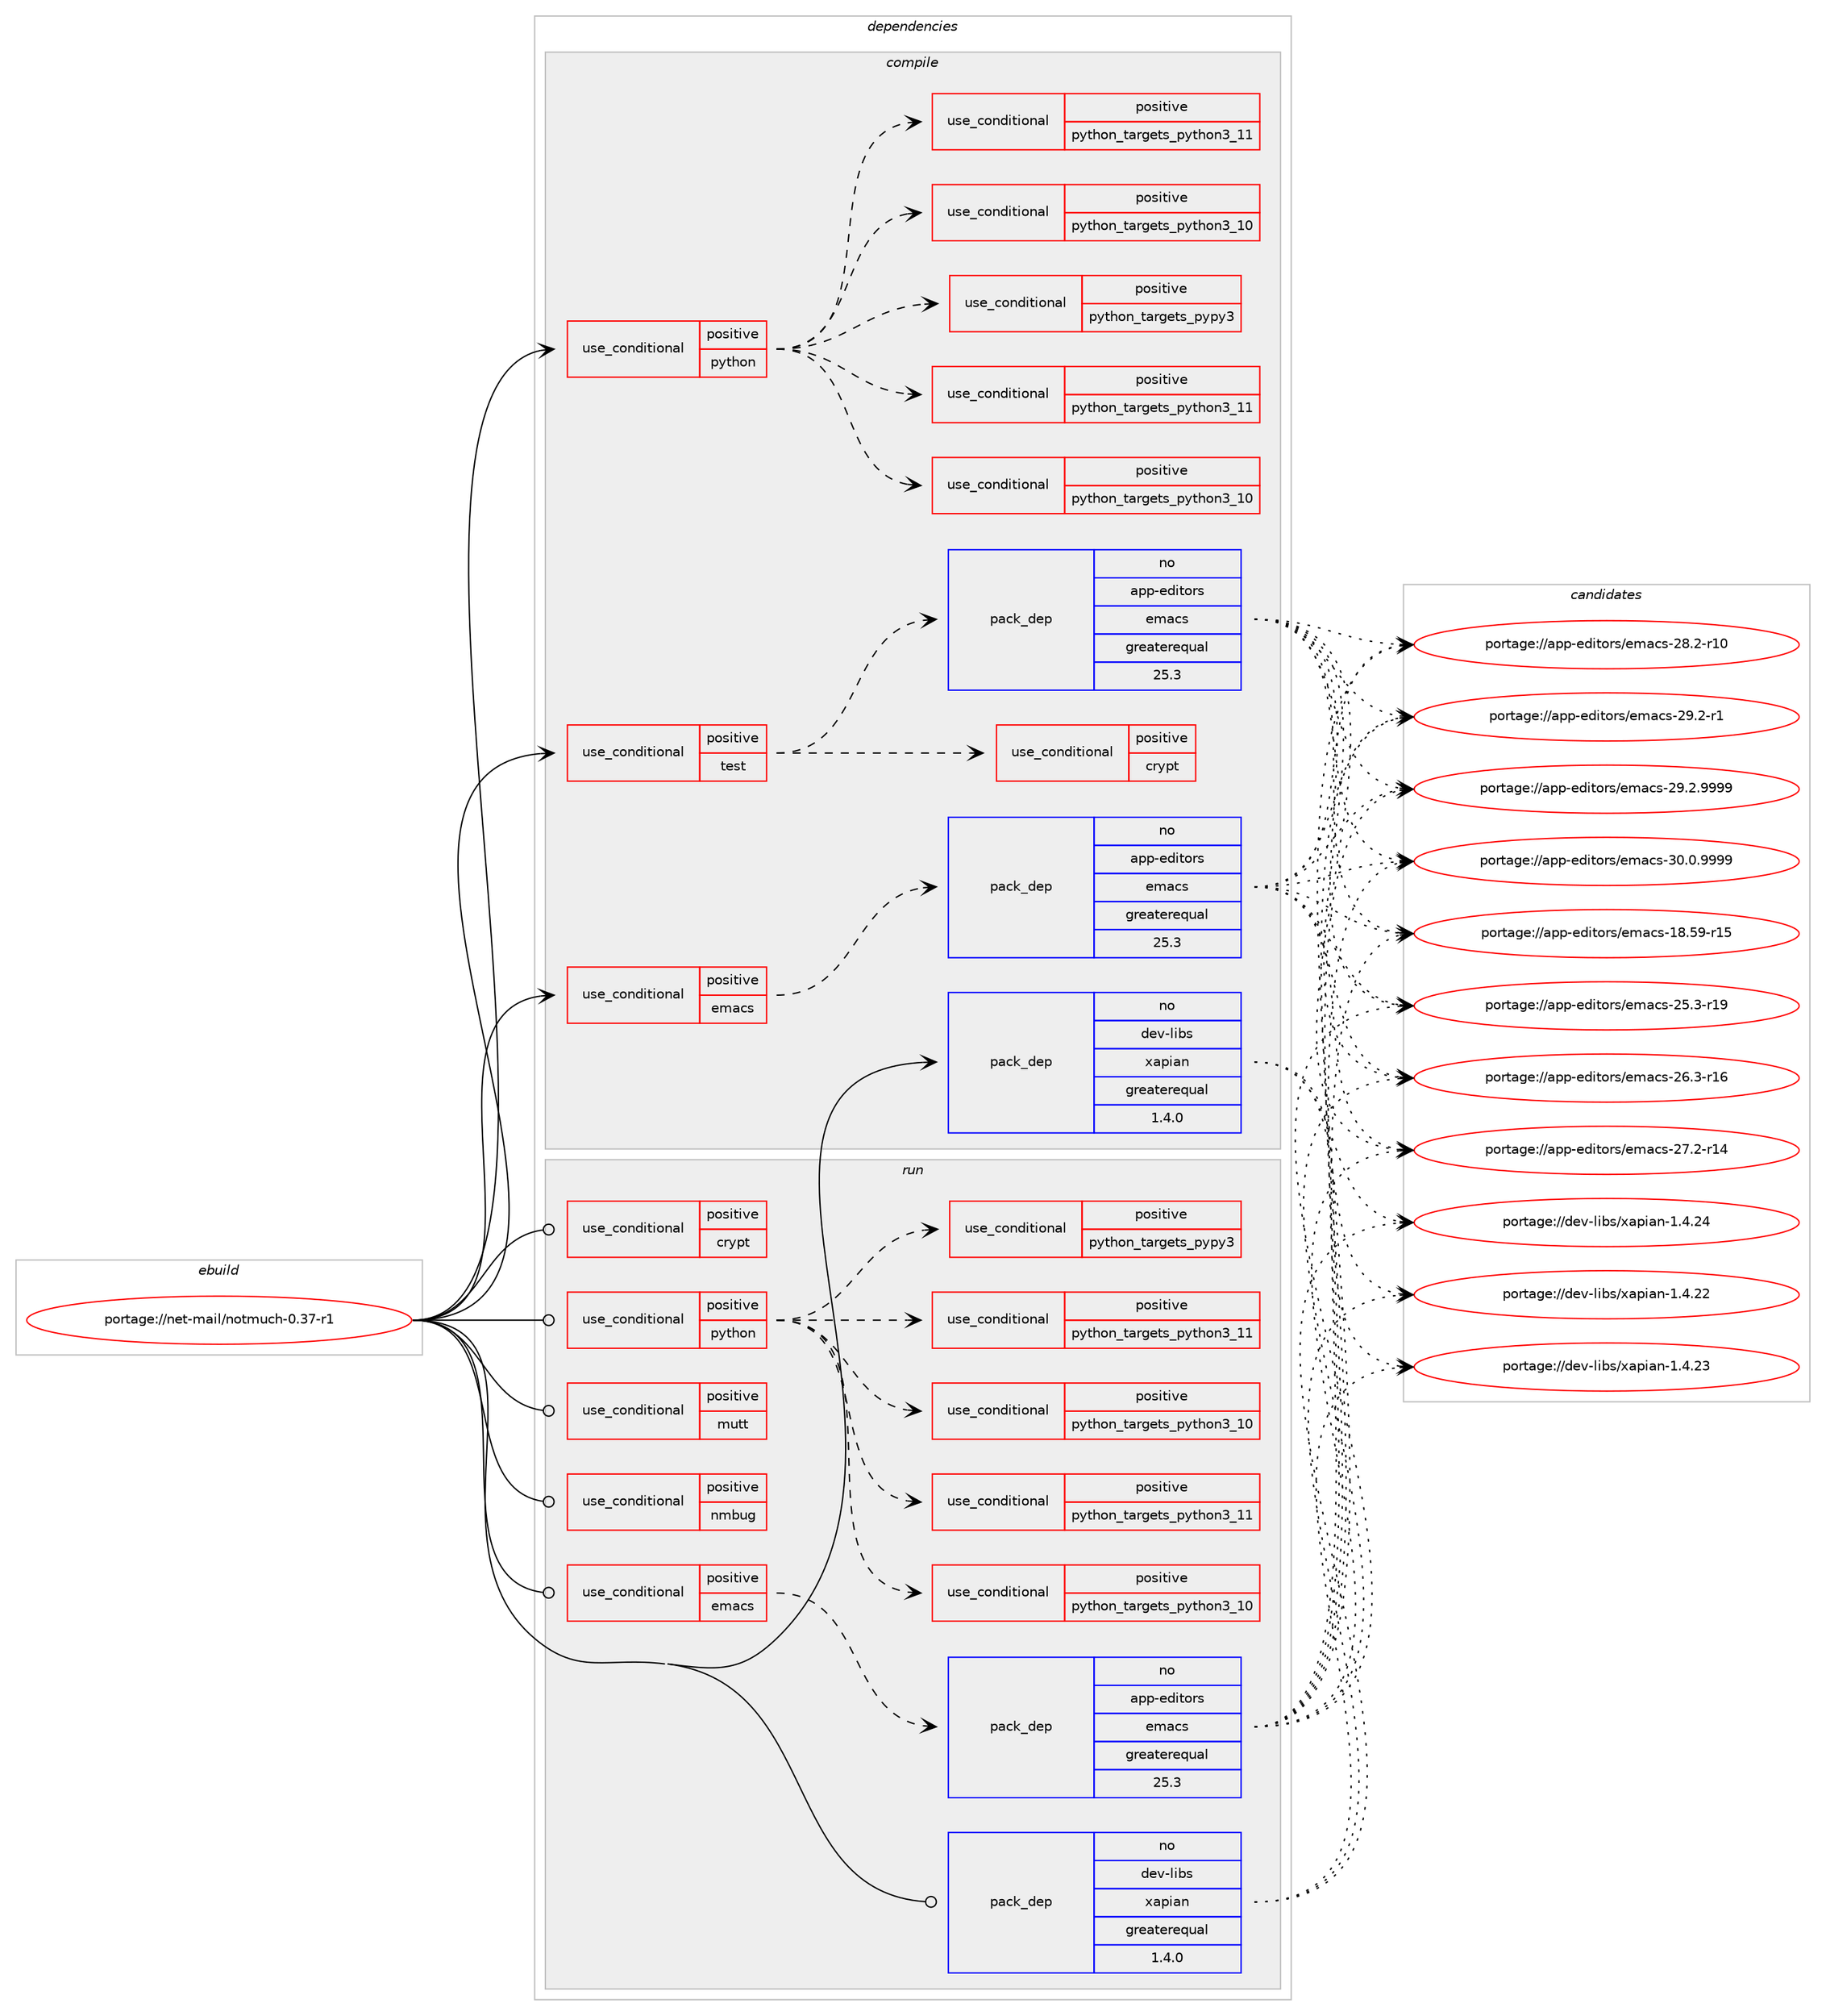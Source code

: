 digraph prolog {

# *************
# Graph options
# *************

newrank=true;
concentrate=true;
compound=true;
graph [rankdir=LR,fontname=Helvetica,fontsize=10,ranksep=1.5];#, ranksep=2.5, nodesep=0.2];
edge  [arrowhead=vee];
node  [fontname=Helvetica,fontsize=10];

# **********
# The ebuild
# **********

subgraph cluster_leftcol {
color=gray;
rank=same;
label=<<i>ebuild</i>>;
id [label="portage://net-mail/notmuch-0.37-r1", color=red, width=4, href="../net-mail/notmuch-0.37-r1.svg"];
}

# ****************
# The dependencies
# ****************

subgraph cluster_midcol {
color=gray;
label=<<i>dependencies</i>>;
subgraph cluster_compile {
fillcolor="#eeeeee";
style=filled;
label=<<i>compile</i>>;
subgraph cond2967 {
dependency4560 [label=<<TABLE BORDER="0" CELLBORDER="1" CELLSPACING="0" CELLPADDING="4"><TR><TD ROWSPAN="3" CELLPADDING="10">use_conditional</TD></TR><TR><TD>positive</TD></TR><TR><TD>emacs</TD></TR></TABLE>>, shape=none, color=red];
subgraph pack1543 {
dependency4561 [label=<<TABLE BORDER="0" CELLBORDER="1" CELLSPACING="0" CELLPADDING="4" WIDTH="220"><TR><TD ROWSPAN="6" CELLPADDING="30">pack_dep</TD></TR><TR><TD WIDTH="110">no</TD></TR><TR><TD>app-editors</TD></TR><TR><TD>emacs</TD></TR><TR><TD>greaterequal</TD></TR><TR><TD>25.3</TD></TR></TABLE>>, shape=none, color=blue];
}
dependency4560:e -> dependency4561:w [weight=20,style="dashed",arrowhead="vee"];
}
id:e -> dependency4560:w [weight=20,style="solid",arrowhead="vee"];
subgraph cond2968 {
dependency4562 [label=<<TABLE BORDER="0" CELLBORDER="1" CELLSPACING="0" CELLPADDING="4"><TR><TD ROWSPAN="3" CELLPADDING="10">use_conditional</TD></TR><TR><TD>positive</TD></TR><TR><TD>python</TD></TR></TABLE>>, shape=none, color=red];
subgraph cond2969 {
dependency4563 [label=<<TABLE BORDER="0" CELLBORDER="1" CELLSPACING="0" CELLPADDING="4"><TR><TD ROWSPAN="3" CELLPADDING="10">use_conditional</TD></TR><TR><TD>positive</TD></TR><TR><TD>python_targets_pypy3</TD></TR></TABLE>>, shape=none, color=red];
# *** BEGIN UNKNOWN DEPENDENCY TYPE (TODO) ***
# dependency4563 -> package_dependency(portage://net-mail/notmuch-0.37-r1,install,no,dev-python,pypy3,none,[,,],any_same_slot,[])
# *** END UNKNOWN DEPENDENCY TYPE (TODO) ***

}
dependency4562:e -> dependency4563:w [weight=20,style="dashed",arrowhead="vee"];
subgraph cond2970 {
dependency4564 [label=<<TABLE BORDER="0" CELLBORDER="1" CELLSPACING="0" CELLPADDING="4"><TR><TD ROWSPAN="3" CELLPADDING="10">use_conditional</TD></TR><TR><TD>positive</TD></TR><TR><TD>python_targets_python3_10</TD></TR></TABLE>>, shape=none, color=red];
# *** BEGIN UNKNOWN DEPENDENCY TYPE (TODO) ***
# dependency4564 -> package_dependency(portage://net-mail/notmuch-0.37-r1,install,no,dev-lang,python,none,[,,],[slot(3.10)],[])
# *** END UNKNOWN DEPENDENCY TYPE (TODO) ***

}
dependency4562:e -> dependency4564:w [weight=20,style="dashed",arrowhead="vee"];
subgraph cond2971 {
dependency4565 [label=<<TABLE BORDER="0" CELLBORDER="1" CELLSPACING="0" CELLPADDING="4"><TR><TD ROWSPAN="3" CELLPADDING="10">use_conditional</TD></TR><TR><TD>positive</TD></TR><TR><TD>python_targets_python3_11</TD></TR></TABLE>>, shape=none, color=red];
# *** BEGIN UNKNOWN DEPENDENCY TYPE (TODO) ***
# dependency4565 -> package_dependency(portage://net-mail/notmuch-0.37-r1,install,no,dev-lang,python,none,[,,],[slot(3.11)],[])
# *** END UNKNOWN DEPENDENCY TYPE (TODO) ***

}
dependency4562:e -> dependency4565:w [weight=20,style="dashed",arrowhead="vee"];
subgraph cond2972 {
dependency4566 [label=<<TABLE BORDER="0" CELLBORDER="1" CELLSPACING="0" CELLPADDING="4"><TR><TD ROWSPAN="3" CELLPADDING="10">use_conditional</TD></TR><TR><TD>positive</TD></TR><TR><TD>python_targets_python3_10</TD></TR></TABLE>>, shape=none, color=red];
# *** BEGIN UNKNOWN DEPENDENCY TYPE (TODO) ***
# dependency4566 -> package_dependency(portage://net-mail/notmuch-0.37-r1,install,no,dev-python,cffi,none,[,,],[],[use(optenable(python_targets_python3_10),negative),use(optenable(python_targets_python3_11),negative)])
# *** END UNKNOWN DEPENDENCY TYPE (TODO) ***

}
dependency4562:e -> dependency4566:w [weight=20,style="dashed",arrowhead="vee"];
subgraph cond2973 {
dependency4567 [label=<<TABLE BORDER="0" CELLBORDER="1" CELLSPACING="0" CELLPADDING="4"><TR><TD ROWSPAN="3" CELLPADDING="10">use_conditional</TD></TR><TR><TD>positive</TD></TR><TR><TD>python_targets_python3_11</TD></TR></TABLE>>, shape=none, color=red];
# *** BEGIN UNKNOWN DEPENDENCY TYPE (TODO) ***
# dependency4567 -> package_dependency(portage://net-mail/notmuch-0.37-r1,install,no,dev-python,cffi,none,[,,],[],[use(optenable(python_targets_python3_10),negative),use(optenable(python_targets_python3_11),negative)])
# *** END UNKNOWN DEPENDENCY TYPE (TODO) ***

}
dependency4562:e -> dependency4567:w [weight=20,style="dashed",arrowhead="vee"];
}
id:e -> dependency4562:w [weight=20,style="solid",arrowhead="vee"];
subgraph cond2974 {
dependency4568 [label=<<TABLE BORDER="0" CELLBORDER="1" CELLSPACING="0" CELLPADDING="4"><TR><TD ROWSPAN="3" CELLPADDING="10">use_conditional</TD></TR><TR><TD>positive</TD></TR><TR><TD>test</TD></TR></TABLE>>, shape=none, color=red];
subgraph pack1544 {
dependency4569 [label=<<TABLE BORDER="0" CELLBORDER="1" CELLSPACING="0" CELLPADDING="4" WIDTH="220"><TR><TD ROWSPAN="6" CELLPADDING="30">pack_dep</TD></TR><TR><TD WIDTH="110">no</TD></TR><TR><TD>app-editors</TD></TR><TR><TD>emacs</TD></TR><TR><TD>greaterequal</TD></TR><TR><TD>25.3</TD></TR></TABLE>>, shape=none, color=blue];
}
dependency4568:e -> dependency4569:w [weight=20,style="dashed",arrowhead="vee"];
# *** BEGIN UNKNOWN DEPENDENCY TYPE (TODO) ***
# dependency4568 -> package_dependency(portage://net-mail/notmuch-0.37-r1,install,no,app-misc,dtach,none,[,,],[],[])
# *** END UNKNOWN DEPENDENCY TYPE (TODO) ***

# *** BEGIN UNKNOWN DEPENDENCY TYPE (TODO) ***
# dependency4568 -> package_dependency(portage://net-mail/notmuch-0.37-r1,install,no,dev-debug,gdb,none,[,,],[],[use(enable(python),none)])
# *** END UNKNOWN DEPENDENCY TYPE (TODO) ***

subgraph cond2975 {
dependency4570 [label=<<TABLE BORDER="0" CELLBORDER="1" CELLSPACING="0" CELLPADDING="4"><TR><TD ROWSPAN="3" CELLPADDING="10">use_conditional</TD></TR><TR><TD>positive</TD></TR><TR><TD>crypt</TD></TR></TABLE>>, shape=none, color=red];
# *** BEGIN UNKNOWN DEPENDENCY TYPE (TODO) ***
# dependency4570 -> package_dependency(portage://net-mail/notmuch-0.37-r1,install,no,app-crypt,gnupg,none,[,,],[],[])
# *** END UNKNOWN DEPENDENCY TYPE (TODO) ***

# *** BEGIN UNKNOWN DEPENDENCY TYPE (TODO) ***
# dependency4570 -> package_dependency(portage://net-mail/notmuch-0.37-r1,install,no,dev-libs,openssl,none,[,,],[],[])
# *** END UNKNOWN DEPENDENCY TYPE (TODO) ***

}
dependency4568:e -> dependency4570:w [weight=20,style="dashed",arrowhead="vee"];
}
id:e -> dependency4568:w [weight=20,style="solid",arrowhead="vee"];
# *** BEGIN UNKNOWN DEPENDENCY TYPE (TODO) ***
# id -> package_dependency(portage://net-mail/notmuch-0.37-r1,install,no,dev-libs,glib,none,[,,],[],[])
# *** END UNKNOWN DEPENDENCY TYPE (TODO) ***

# *** BEGIN UNKNOWN DEPENDENCY TYPE (TODO) ***
# id -> package_dependency(portage://net-mail/notmuch-0.37-r1,install,no,dev-libs,gmime,none,[,,],[slot(3.0)],[use(enable(crypt),none)])
# *** END UNKNOWN DEPENDENCY TYPE (TODO) ***

subgraph pack1545 {
dependency4571 [label=<<TABLE BORDER="0" CELLBORDER="1" CELLSPACING="0" CELLPADDING="4" WIDTH="220"><TR><TD ROWSPAN="6" CELLPADDING="30">pack_dep</TD></TR><TR><TD WIDTH="110">no</TD></TR><TR><TD>dev-libs</TD></TR><TR><TD>xapian</TD></TR><TR><TD>greaterequal</TD></TR><TR><TD>1.4.0</TD></TR></TABLE>>, shape=none, color=blue];
}
id:e -> dependency4571:w [weight=20,style="solid",arrowhead="vee"];
# *** BEGIN UNKNOWN DEPENDENCY TYPE (TODO) ***
# id -> package_dependency(portage://net-mail/notmuch-0.37-r1,install,no,sys-libs,talloc,none,[,,],[],[])
# *** END UNKNOWN DEPENDENCY TYPE (TODO) ***

# *** BEGIN UNKNOWN DEPENDENCY TYPE (TODO) ***
# id -> package_dependency(portage://net-mail/notmuch-0.37-r1,install,no,sys-libs,zlib,none,[,,],any_same_slot,[])
# *** END UNKNOWN DEPENDENCY TYPE (TODO) ***

}
subgraph cluster_compileandrun {
fillcolor="#eeeeee";
style=filled;
label=<<i>compile and run</i>>;
}
subgraph cluster_run {
fillcolor="#eeeeee";
style=filled;
label=<<i>run</i>>;
subgraph cond2976 {
dependency4572 [label=<<TABLE BORDER="0" CELLBORDER="1" CELLSPACING="0" CELLPADDING="4"><TR><TD ROWSPAN="3" CELLPADDING="10">use_conditional</TD></TR><TR><TD>positive</TD></TR><TR><TD>crypt</TD></TR></TABLE>>, shape=none, color=red];
# *** BEGIN UNKNOWN DEPENDENCY TYPE (TODO) ***
# dependency4572 -> package_dependency(portage://net-mail/notmuch-0.37-r1,run,no,app-crypt,gnupg,none,[,,],[],[])
# *** END UNKNOWN DEPENDENCY TYPE (TODO) ***

}
id:e -> dependency4572:w [weight=20,style="solid",arrowhead="odot"];
subgraph cond2977 {
dependency4573 [label=<<TABLE BORDER="0" CELLBORDER="1" CELLSPACING="0" CELLPADDING="4"><TR><TD ROWSPAN="3" CELLPADDING="10">use_conditional</TD></TR><TR><TD>positive</TD></TR><TR><TD>emacs</TD></TR></TABLE>>, shape=none, color=red];
subgraph pack1546 {
dependency4574 [label=<<TABLE BORDER="0" CELLBORDER="1" CELLSPACING="0" CELLPADDING="4" WIDTH="220"><TR><TD ROWSPAN="6" CELLPADDING="30">pack_dep</TD></TR><TR><TD WIDTH="110">no</TD></TR><TR><TD>app-editors</TD></TR><TR><TD>emacs</TD></TR><TR><TD>greaterequal</TD></TR><TR><TD>25.3</TD></TR></TABLE>>, shape=none, color=blue];
}
dependency4573:e -> dependency4574:w [weight=20,style="dashed",arrowhead="vee"];
}
id:e -> dependency4573:w [weight=20,style="solid",arrowhead="odot"];
subgraph cond2978 {
dependency4575 [label=<<TABLE BORDER="0" CELLBORDER="1" CELLSPACING="0" CELLPADDING="4"><TR><TD ROWSPAN="3" CELLPADDING="10">use_conditional</TD></TR><TR><TD>positive</TD></TR><TR><TD>mutt</TD></TR></TABLE>>, shape=none, color=red];
# *** BEGIN UNKNOWN DEPENDENCY TYPE (TODO) ***
# dependency4575 -> package_dependency(portage://net-mail/notmuch-0.37-r1,run,no,dev-perl,File-Which,none,[,,],[],[])
# *** END UNKNOWN DEPENDENCY TYPE (TODO) ***

# *** BEGIN UNKNOWN DEPENDENCY TYPE (TODO) ***
# dependency4575 -> package_dependency(portage://net-mail/notmuch-0.37-r1,run,no,dev-perl,Mail-Box,none,[,,],[],[])
# *** END UNKNOWN DEPENDENCY TYPE (TODO) ***

# *** BEGIN UNKNOWN DEPENDENCY TYPE (TODO) ***
# dependency4575 -> package_dependency(portage://net-mail/notmuch-0.37-r1,run,no,dev-perl,MailTools,none,[,,],[],[])
# *** END UNKNOWN DEPENDENCY TYPE (TODO) ***

# *** BEGIN UNKNOWN DEPENDENCY TYPE (TODO) ***
# dependency4575 -> package_dependency(portage://net-mail/notmuch-0.37-r1,run,no,dev-perl,String-ShellQuote,none,[,,],[],[])
# *** END UNKNOWN DEPENDENCY TYPE (TODO) ***

# *** BEGIN UNKNOWN DEPENDENCY TYPE (TODO) ***
# dependency4575 -> package_dependency(portage://net-mail/notmuch-0.37-r1,run,no,dev-perl,Term-ReadLine-Gnu,none,[,,],[],[])
# *** END UNKNOWN DEPENDENCY TYPE (TODO) ***

# *** BEGIN UNKNOWN DEPENDENCY TYPE (TODO) ***
# dependency4575 -> package_dependency(portage://net-mail/notmuch-0.37-r1,run,no,virtual,perl-Digest-SHA,none,[,,],[],[])
# *** END UNKNOWN DEPENDENCY TYPE (TODO) ***

# *** BEGIN UNKNOWN DEPENDENCY TYPE (TODO) ***
# dependency4575 -> package_dependency(portage://net-mail/notmuch-0.37-r1,run,no,virtual,perl-File-Path,none,[,,],[],[])
# *** END UNKNOWN DEPENDENCY TYPE (TODO) ***

# *** BEGIN UNKNOWN DEPENDENCY TYPE (TODO) ***
# dependency4575 -> package_dependency(portage://net-mail/notmuch-0.37-r1,run,no,virtual,perl-Getopt-Long,none,[,,],[],[])
# *** END UNKNOWN DEPENDENCY TYPE (TODO) ***

# *** BEGIN UNKNOWN DEPENDENCY TYPE (TODO) ***
# dependency4575 -> package_dependency(portage://net-mail/notmuch-0.37-r1,run,no,dev-perl,Pod-Parser,none,[,,],[],[])
# *** END UNKNOWN DEPENDENCY TYPE (TODO) ***

}
id:e -> dependency4575:w [weight=20,style="solid",arrowhead="odot"];
subgraph cond2979 {
dependency4576 [label=<<TABLE BORDER="0" CELLBORDER="1" CELLSPACING="0" CELLPADDING="4"><TR><TD ROWSPAN="3" CELLPADDING="10">use_conditional</TD></TR><TR><TD>positive</TD></TR><TR><TD>nmbug</TD></TR></TABLE>>, shape=none, color=red];
# *** BEGIN UNKNOWN DEPENDENCY TYPE (TODO) ***
# dependency4576 -> package_dependency(portage://net-mail/notmuch-0.37-r1,run,no,dev-vcs,git,none,[,,],[],[])
# *** END UNKNOWN DEPENDENCY TYPE (TODO) ***

}
id:e -> dependency4576:w [weight=20,style="solid",arrowhead="odot"];
subgraph cond2980 {
dependency4577 [label=<<TABLE BORDER="0" CELLBORDER="1" CELLSPACING="0" CELLPADDING="4"><TR><TD ROWSPAN="3" CELLPADDING="10">use_conditional</TD></TR><TR><TD>positive</TD></TR><TR><TD>python</TD></TR></TABLE>>, shape=none, color=red];
subgraph cond2981 {
dependency4578 [label=<<TABLE BORDER="0" CELLBORDER="1" CELLSPACING="0" CELLPADDING="4"><TR><TD ROWSPAN="3" CELLPADDING="10">use_conditional</TD></TR><TR><TD>positive</TD></TR><TR><TD>python_targets_pypy3</TD></TR></TABLE>>, shape=none, color=red];
# *** BEGIN UNKNOWN DEPENDENCY TYPE (TODO) ***
# dependency4578 -> package_dependency(portage://net-mail/notmuch-0.37-r1,run,no,dev-python,pypy3,none,[,,],any_same_slot,[])
# *** END UNKNOWN DEPENDENCY TYPE (TODO) ***

}
dependency4577:e -> dependency4578:w [weight=20,style="dashed",arrowhead="vee"];
subgraph cond2982 {
dependency4579 [label=<<TABLE BORDER="0" CELLBORDER="1" CELLSPACING="0" CELLPADDING="4"><TR><TD ROWSPAN="3" CELLPADDING="10">use_conditional</TD></TR><TR><TD>positive</TD></TR><TR><TD>python_targets_python3_10</TD></TR></TABLE>>, shape=none, color=red];
# *** BEGIN UNKNOWN DEPENDENCY TYPE (TODO) ***
# dependency4579 -> package_dependency(portage://net-mail/notmuch-0.37-r1,run,no,dev-lang,python,none,[,,],[slot(3.10)],[])
# *** END UNKNOWN DEPENDENCY TYPE (TODO) ***

}
dependency4577:e -> dependency4579:w [weight=20,style="dashed",arrowhead="vee"];
subgraph cond2983 {
dependency4580 [label=<<TABLE BORDER="0" CELLBORDER="1" CELLSPACING="0" CELLPADDING="4"><TR><TD ROWSPAN="3" CELLPADDING="10">use_conditional</TD></TR><TR><TD>positive</TD></TR><TR><TD>python_targets_python3_11</TD></TR></TABLE>>, shape=none, color=red];
# *** BEGIN UNKNOWN DEPENDENCY TYPE (TODO) ***
# dependency4580 -> package_dependency(portage://net-mail/notmuch-0.37-r1,run,no,dev-lang,python,none,[,,],[slot(3.11)],[])
# *** END UNKNOWN DEPENDENCY TYPE (TODO) ***

}
dependency4577:e -> dependency4580:w [weight=20,style="dashed",arrowhead="vee"];
subgraph cond2984 {
dependency4581 [label=<<TABLE BORDER="0" CELLBORDER="1" CELLSPACING="0" CELLPADDING="4"><TR><TD ROWSPAN="3" CELLPADDING="10">use_conditional</TD></TR><TR><TD>positive</TD></TR><TR><TD>python_targets_python3_10</TD></TR></TABLE>>, shape=none, color=red];
# *** BEGIN UNKNOWN DEPENDENCY TYPE (TODO) ***
# dependency4581 -> package_dependency(portage://net-mail/notmuch-0.37-r1,run,no,dev-python,cffi,none,[,,],[],[use(optenable(python_targets_python3_10),negative),use(optenable(python_targets_python3_11),negative)])
# *** END UNKNOWN DEPENDENCY TYPE (TODO) ***

}
dependency4577:e -> dependency4581:w [weight=20,style="dashed",arrowhead="vee"];
subgraph cond2985 {
dependency4582 [label=<<TABLE BORDER="0" CELLBORDER="1" CELLSPACING="0" CELLPADDING="4"><TR><TD ROWSPAN="3" CELLPADDING="10">use_conditional</TD></TR><TR><TD>positive</TD></TR><TR><TD>python_targets_python3_11</TD></TR></TABLE>>, shape=none, color=red];
# *** BEGIN UNKNOWN DEPENDENCY TYPE (TODO) ***
# dependency4582 -> package_dependency(portage://net-mail/notmuch-0.37-r1,run,no,dev-python,cffi,none,[,,],[],[use(optenable(python_targets_python3_10),negative),use(optenable(python_targets_python3_11),negative)])
# *** END UNKNOWN DEPENDENCY TYPE (TODO) ***

}
dependency4577:e -> dependency4582:w [weight=20,style="dashed",arrowhead="vee"];
}
id:e -> dependency4577:w [weight=20,style="solid",arrowhead="odot"];
# *** BEGIN UNKNOWN DEPENDENCY TYPE (TODO) ***
# id -> package_dependency(portage://net-mail/notmuch-0.37-r1,run,no,dev-libs,glib,none,[,,],[],[])
# *** END UNKNOWN DEPENDENCY TYPE (TODO) ***

# *** BEGIN UNKNOWN DEPENDENCY TYPE (TODO) ***
# id -> package_dependency(portage://net-mail/notmuch-0.37-r1,run,no,dev-libs,gmime,none,[,,],[slot(3.0)],[use(enable(crypt),none)])
# *** END UNKNOWN DEPENDENCY TYPE (TODO) ***

subgraph pack1547 {
dependency4583 [label=<<TABLE BORDER="0" CELLBORDER="1" CELLSPACING="0" CELLPADDING="4" WIDTH="220"><TR><TD ROWSPAN="6" CELLPADDING="30">pack_dep</TD></TR><TR><TD WIDTH="110">no</TD></TR><TR><TD>dev-libs</TD></TR><TR><TD>xapian</TD></TR><TR><TD>greaterequal</TD></TR><TR><TD>1.4.0</TD></TR></TABLE>>, shape=none, color=blue];
}
id:e -> dependency4583:w [weight=20,style="solid",arrowhead="odot"];
# *** BEGIN UNKNOWN DEPENDENCY TYPE (TODO) ***
# id -> package_dependency(portage://net-mail/notmuch-0.37-r1,run,no,sys-libs,talloc,none,[,,],[],[])
# *** END UNKNOWN DEPENDENCY TYPE (TODO) ***

# *** BEGIN UNKNOWN DEPENDENCY TYPE (TODO) ***
# id -> package_dependency(portage://net-mail/notmuch-0.37-r1,run,no,sys-libs,zlib,none,[,,],any_same_slot,[])
# *** END UNKNOWN DEPENDENCY TYPE (TODO) ***

}
}

# **************
# The candidates
# **************

subgraph cluster_choices {
rank=same;
color=gray;
label=<<i>candidates</i>>;

subgraph choice1543 {
color=black;
nodesep=1;
choice9711211245101100105116111114115471011099799115454956465357451144953 [label="portage://app-editors/emacs-18.59-r15", color=red, width=4,href="../app-editors/emacs-18.59-r15.svg"];
choice97112112451011001051161111141154710110997991154550534651451144957 [label="portage://app-editors/emacs-25.3-r19", color=red, width=4,href="../app-editors/emacs-25.3-r19.svg"];
choice97112112451011001051161111141154710110997991154550544651451144954 [label="portage://app-editors/emacs-26.3-r16", color=red, width=4,href="../app-editors/emacs-26.3-r16.svg"];
choice97112112451011001051161111141154710110997991154550554650451144952 [label="portage://app-editors/emacs-27.2-r14", color=red, width=4,href="../app-editors/emacs-27.2-r14.svg"];
choice97112112451011001051161111141154710110997991154550564650451144948 [label="portage://app-editors/emacs-28.2-r10", color=red, width=4,href="../app-editors/emacs-28.2-r10.svg"];
choice971121124510110010511611111411547101109979911545505746504511449 [label="portage://app-editors/emacs-29.2-r1", color=red, width=4,href="../app-editors/emacs-29.2-r1.svg"];
choice971121124510110010511611111411547101109979911545505746504657575757 [label="portage://app-editors/emacs-29.2.9999", color=red, width=4,href="../app-editors/emacs-29.2.9999.svg"];
choice971121124510110010511611111411547101109979911545514846484657575757 [label="portage://app-editors/emacs-30.0.9999", color=red, width=4,href="../app-editors/emacs-30.0.9999.svg"];
dependency4561:e -> choice9711211245101100105116111114115471011099799115454956465357451144953:w [style=dotted,weight="100"];
dependency4561:e -> choice97112112451011001051161111141154710110997991154550534651451144957:w [style=dotted,weight="100"];
dependency4561:e -> choice97112112451011001051161111141154710110997991154550544651451144954:w [style=dotted,weight="100"];
dependency4561:e -> choice97112112451011001051161111141154710110997991154550554650451144952:w [style=dotted,weight="100"];
dependency4561:e -> choice97112112451011001051161111141154710110997991154550564650451144948:w [style=dotted,weight="100"];
dependency4561:e -> choice971121124510110010511611111411547101109979911545505746504511449:w [style=dotted,weight="100"];
dependency4561:e -> choice971121124510110010511611111411547101109979911545505746504657575757:w [style=dotted,weight="100"];
dependency4561:e -> choice971121124510110010511611111411547101109979911545514846484657575757:w [style=dotted,weight="100"];
}
subgraph choice1544 {
color=black;
nodesep=1;
choice9711211245101100105116111114115471011099799115454956465357451144953 [label="portage://app-editors/emacs-18.59-r15", color=red, width=4,href="../app-editors/emacs-18.59-r15.svg"];
choice97112112451011001051161111141154710110997991154550534651451144957 [label="portage://app-editors/emacs-25.3-r19", color=red, width=4,href="../app-editors/emacs-25.3-r19.svg"];
choice97112112451011001051161111141154710110997991154550544651451144954 [label="portage://app-editors/emacs-26.3-r16", color=red, width=4,href="../app-editors/emacs-26.3-r16.svg"];
choice97112112451011001051161111141154710110997991154550554650451144952 [label="portage://app-editors/emacs-27.2-r14", color=red, width=4,href="../app-editors/emacs-27.2-r14.svg"];
choice97112112451011001051161111141154710110997991154550564650451144948 [label="portage://app-editors/emacs-28.2-r10", color=red, width=4,href="../app-editors/emacs-28.2-r10.svg"];
choice971121124510110010511611111411547101109979911545505746504511449 [label="portage://app-editors/emacs-29.2-r1", color=red, width=4,href="../app-editors/emacs-29.2-r1.svg"];
choice971121124510110010511611111411547101109979911545505746504657575757 [label="portage://app-editors/emacs-29.2.9999", color=red, width=4,href="../app-editors/emacs-29.2.9999.svg"];
choice971121124510110010511611111411547101109979911545514846484657575757 [label="portage://app-editors/emacs-30.0.9999", color=red, width=4,href="../app-editors/emacs-30.0.9999.svg"];
dependency4569:e -> choice9711211245101100105116111114115471011099799115454956465357451144953:w [style=dotted,weight="100"];
dependency4569:e -> choice97112112451011001051161111141154710110997991154550534651451144957:w [style=dotted,weight="100"];
dependency4569:e -> choice97112112451011001051161111141154710110997991154550544651451144954:w [style=dotted,weight="100"];
dependency4569:e -> choice97112112451011001051161111141154710110997991154550554650451144952:w [style=dotted,weight="100"];
dependency4569:e -> choice97112112451011001051161111141154710110997991154550564650451144948:w [style=dotted,weight="100"];
dependency4569:e -> choice971121124510110010511611111411547101109979911545505746504511449:w [style=dotted,weight="100"];
dependency4569:e -> choice971121124510110010511611111411547101109979911545505746504657575757:w [style=dotted,weight="100"];
dependency4569:e -> choice971121124510110010511611111411547101109979911545514846484657575757:w [style=dotted,weight="100"];
}
subgraph choice1545 {
color=black;
nodesep=1;
choice100101118451081059811547120971121059711045494652465050 [label="portage://dev-libs/xapian-1.4.22", color=red, width=4,href="../dev-libs/xapian-1.4.22.svg"];
choice100101118451081059811547120971121059711045494652465051 [label="portage://dev-libs/xapian-1.4.23", color=red, width=4,href="../dev-libs/xapian-1.4.23.svg"];
choice100101118451081059811547120971121059711045494652465052 [label="portage://dev-libs/xapian-1.4.24", color=red, width=4,href="../dev-libs/xapian-1.4.24.svg"];
dependency4571:e -> choice100101118451081059811547120971121059711045494652465050:w [style=dotted,weight="100"];
dependency4571:e -> choice100101118451081059811547120971121059711045494652465051:w [style=dotted,weight="100"];
dependency4571:e -> choice100101118451081059811547120971121059711045494652465052:w [style=dotted,weight="100"];
}
subgraph choice1546 {
color=black;
nodesep=1;
choice9711211245101100105116111114115471011099799115454956465357451144953 [label="portage://app-editors/emacs-18.59-r15", color=red, width=4,href="../app-editors/emacs-18.59-r15.svg"];
choice97112112451011001051161111141154710110997991154550534651451144957 [label="portage://app-editors/emacs-25.3-r19", color=red, width=4,href="../app-editors/emacs-25.3-r19.svg"];
choice97112112451011001051161111141154710110997991154550544651451144954 [label="portage://app-editors/emacs-26.3-r16", color=red, width=4,href="../app-editors/emacs-26.3-r16.svg"];
choice97112112451011001051161111141154710110997991154550554650451144952 [label="portage://app-editors/emacs-27.2-r14", color=red, width=4,href="../app-editors/emacs-27.2-r14.svg"];
choice97112112451011001051161111141154710110997991154550564650451144948 [label="portage://app-editors/emacs-28.2-r10", color=red, width=4,href="../app-editors/emacs-28.2-r10.svg"];
choice971121124510110010511611111411547101109979911545505746504511449 [label="portage://app-editors/emacs-29.2-r1", color=red, width=4,href="../app-editors/emacs-29.2-r1.svg"];
choice971121124510110010511611111411547101109979911545505746504657575757 [label="portage://app-editors/emacs-29.2.9999", color=red, width=4,href="../app-editors/emacs-29.2.9999.svg"];
choice971121124510110010511611111411547101109979911545514846484657575757 [label="portage://app-editors/emacs-30.0.9999", color=red, width=4,href="../app-editors/emacs-30.0.9999.svg"];
dependency4574:e -> choice9711211245101100105116111114115471011099799115454956465357451144953:w [style=dotted,weight="100"];
dependency4574:e -> choice97112112451011001051161111141154710110997991154550534651451144957:w [style=dotted,weight="100"];
dependency4574:e -> choice97112112451011001051161111141154710110997991154550544651451144954:w [style=dotted,weight="100"];
dependency4574:e -> choice97112112451011001051161111141154710110997991154550554650451144952:w [style=dotted,weight="100"];
dependency4574:e -> choice97112112451011001051161111141154710110997991154550564650451144948:w [style=dotted,weight="100"];
dependency4574:e -> choice971121124510110010511611111411547101109979911545505746504511449:w [style=dotted,weight="100"];
dependency4574:e -> choice971121124510110010511611111411547101109979911545505746504657575757:w [style=dotted,weight="100"];
dependency4574:e -> choice971121124510110010511611111411547101109979911545514846484657575757:w [style=dotted,weight="100"];
}
subgraph choice1547 {
color=black;
nodesep=1;
choice100101118451081059811547120971121059711045494652465050 [label="portage://dev-libs/xapian-1.4.22", color=red, width=4,href="../dev-libs/xapian-1.4.22.svg"];
choice100101118451081059811547120971121059711045494652465051 [label="portage://dev-libs/xapian-1.4.23", color=red, width=4,href="../dev-libs/xapian-1.4.23.svg"];
choice100101118451081059811547120971121059711045494652465052 [label="portage://dev-libs/xapian-1.4.24", color=red, width=4,href="../dev-libs/xapian-1.4.24.svg"];
dependency4583:e -> choice100101118451081059811547120971121059711045494652465050:w [style=dotted,weight="100"];
dependency4583:e -> choice100101118451081059811547120971121059711045494652465051:w [style=dotted,weight="100"];
dependency4583:e -> choice100101118451081059811547120971121059711045494652465052:w [style=dotted,weight="100"];
}
}

}
